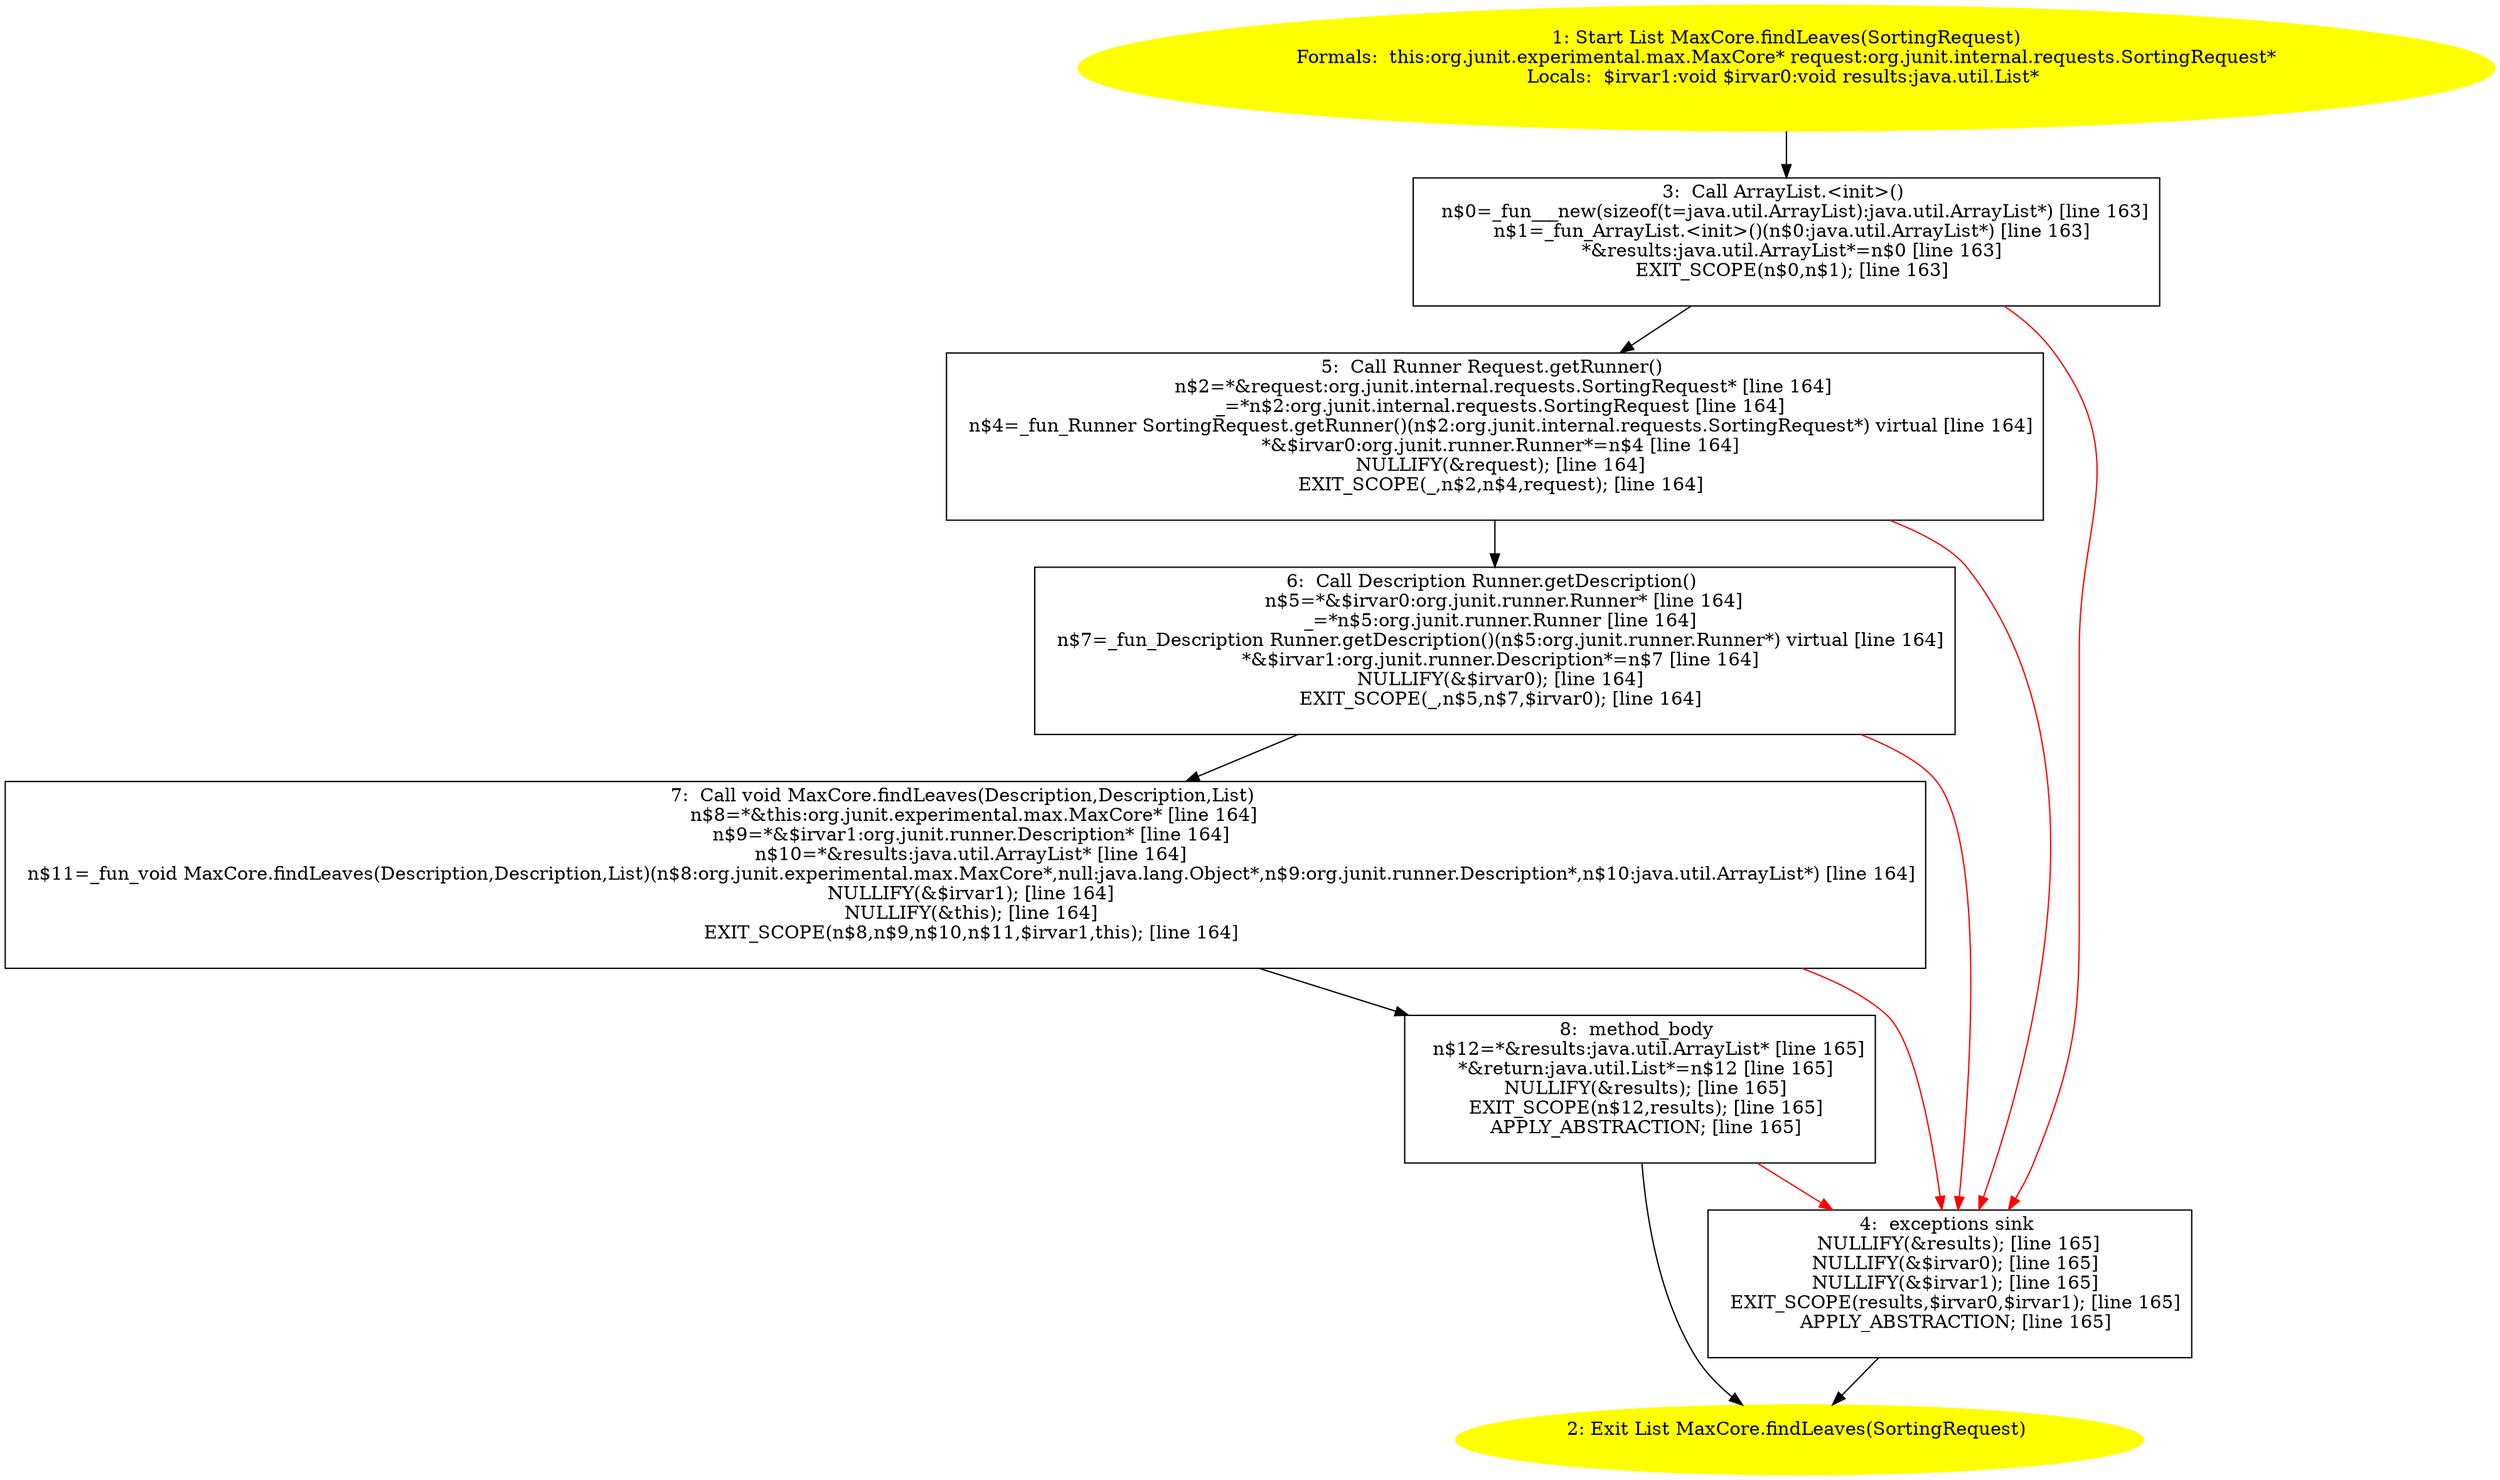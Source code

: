 /* @generated */
digraph cfg {
"org.junit.experimental.max.MaxCore.findLeaves(org.junit.internal.requests.SortingRequest):java.util..ad7455819d20724f0fdc45ad97b255d9_1" [label="1: Start List MaxCore.findLeaves(SortingRequest)\nFormals:  this:org.junit.experimental.max.MaxCore* request:org.junit.internal.requests.SortingRequest*\nLocals:  $irvar1:void $irvar0:void results:java.util.List* \n  " color=yellow style=filled]
	

	 "org.junit.experimental.max.MaxCore.findLeaves(org.junit.internal.requests.SortingRequest):java.util..ad7455819d20724f0fdc45ad97b255d9_1" -> "org.junit.experimental.max.MaxCore.findLeaves(org.junit.internal.requests.SortingRequest):java.util..ad7455819d20724f0fdc45ad97b255d9_3" ;
"org.junit.experimental.max.MaxCore.findLeaves(org.junit.internal.requests.SortingRequest):java.util..ad7455819d20724f0fdc45ad97b255d9_2" [label="2: Exit List MaxCore.findLeaves(SortingRequest) \n  " color=yellow style=filled]
	

"org.junit.experimental.max.MaxCore.findLeaves(org.junit.internal.requests.SortingRequest):java.util..ad7455819d20724f0fdc45ad97b255d9_3" [label="3:  Call ArrayList.<init>() \n   n$0=_fun___new(sizeof(t=java.util.ArrayList):java.util.ArrayList*) [line 163]\n  n$1=_fun_ArrayList.<init>()(n$0:java.util.ArrayList*) [line 163]\n  *&results:java.util.ArrayList*=n$0 [line 163]\n  EXIT_SCOPE(n$0,n$1); [line 163]\n " shape="box"]
	

	 "org.junit.experimental.max.MaxCore.findLeaves(org.junit.internal.requests.SortingRequest):java.util..ad7455819d20724f0fdc45ad97b255d9_3" -> "org.junit.experimental.max.MaxCore.findLeaves(org.junit.internal.requests.SortingRequest):java.util..ad7455819d20724f0fdc45ad97b255d9_5" ;
	 "org.junit.experimental.max.MaxCore.findLeaves(org.junit.internal.requests.SortingRequest):java.util..ad7455819d20724f0fdc45ad97b255d9_3" -> "org.junit.experimental.max.MaxCore.findLeaves(org.junit.internal.requests.SortingRequest):java.util..ad7455819d20724f0fdc45ad97b255d9_4" [color="red" ];
"org.junit.experimental.max.MaxCore.findLeaves(org.junit.internal.requests.SortingRequest):java.util..ad7455819d20724f0fdc45ad97b255d9_4" [label="4:  exceptions sink \n   NULLIFY(&results); [line 165]\n  NULLIFY(&$irvar0); [line 165]\n  NULLIFY(&$irvar1); [line 165]\n  EXIT_SCOPE(results,$irvar0,$irvar1); [line 165]\n  APPLY_ABSTRACTION; [line 165]\n " shape="box"]
	

	 "org.junit.experimental.max.MaxCore.findLeaves(org.junit.internal.requests.SortingRequest):java.util..ad7455819d20724f0fdc45ad97b255d9_4" -> "org.junit.experimental.max.MaxCore.findLeaves(org.junit.internal.requests.SortingRequest):java.util..ad7455819d20724f0fdc45ad97b255d9_2" ;
"org.junit.experimental.max.MaxCore.findLeaves(org.junit.internal.requests.SortingRequest):java.util..ad7455819d20724f0fdc45ad97b255d9_5" [label="5:  Call Runner Request.getRunner() \n   n$2=*&request:org.junit.internal.requests.SortingRequest* [line 164]\n  _=*n$2:org.junit.internal.requests.SortingRequest [line 164]\n  n$4=_fun_Runner SortingRequest.getRunner()(n$2:org.junit.internal.requests.SortingRequest*) virtual [line 164]\n  *&$irvar0:org.junit.runner.Runner*=n$4 [line 164]\n  NULLIFY(&request); [line 164]\n  EXIT_SCOPE(_,n$2,n$4,request); [line 164]\n " shape="box"]
	

	 "org.junit.experimental.max.MaxCore.findLeaves(org.junit.internal.requests.SortingRequest):java.util..ad7455819d20724f0fdc45ad97b255d9_5" -> "org.junit.experimental.max.MaxCore.findLeaves(org.junit.internal.requests.SortingRequest):java.util..ad7455819d20724f0fdc45ad97b255d9_6" ;
	 "org.junit.experimental.max.MaxCore.findLeaves(org.junit.internal.requests.SortingRequest):java.util..ad7455819d20724f0fdc45ad97b255d9_5" -> "org.junit.experimental.max.MaxCore.findLeaves(org.junit.internal.requests.SortingRequest):java.util..ad7455819d20724f0fdc45ad97b255d9_4" [color="red" ];
"org.junit.experimental.max.MaxCore.findLeaves(org.junit.internal.requests.SortingRequest):java.util..ad7455819d20724f0fdc45ad97b255d9_6" [label="6:  Call Description Runner.getDescription() \n   n$5=*&$irvar0:org.junit.runner.Runner* [line 164]\n  _=*n$5:org.junit.runner.Runner [line 164]\n  n$7=_fun_Description Runner.getDescription()(n$5:org.junit.runner.Runner*) virtual [line 164]\n  *&$irvar1:org.junit.runner.Description*=n$7 [line 164]\n  NULLIFY(&$irvar0); [line 164]\n  EXIT_SCOPE(_,n$5,n$7,$irvar0); [line 164]\n " shape="box"]
	

	 "org.junit.experimental.max.MaxCore.findLeaves(org.junit.internal.requests.SortingRequest):java.util..ad7455819d20724f0fdc45ad97b255d9_6" -> "org.junit.experimental.max.MaxCore.findLeaves(org.junit.internal.requests.SortingRequest):java.util..ad7455819d20724f0fdc45ad97b255d9_7" ;
	 "org.junit.experimental.max.MaxCore.findLeaves(org.junit.internal.requests.SortingRequest):java.util..ad7455819d20724f0fdc45ad97b255d9_6" -> "org.junit.experimental.max.MaxCore.findLeaves(org.junit.internal.requests.SortingRequest):java.util..ad7455819d20724f0fdc45ad97b255d9_4" [color="red" ];
"org.junit.experimental.max.MaxCore.findLeaves(org.junit.internal.requests.SortingRequest):java.util..ad7455819d20724f0fdc45ad97b255d9_7" [label="7:  Call void MaxCore.findLeaves(Description,Description,List) \n   n$8=*&this:org.junit.experimental.max.MaxCore* [line 164]\n  n$9=*&$irvar1:org.junit.runner.Description* [line 164]\n  n$10=*&results:java.util.ArrayList* [line 164]\n  n$11=_fun_void MaxCore.findLeaves(Description,Description,List)(n$8:org.junit.experimental.max.MaxCore*,null:java.lang.Object*,n$9:org.junit.runner.Description*,n$10:java.util.ArrayList*) [line 164]\n  NULLIFY(&$irvar1); [line 164]\n  NULLIFY(&this); [line 164]\n  EXIT_SCOPE(n$8,n$9,n$10,n$11,$irvar1,this); [line 164]\n " shape="box"]
	

	 "org.junit.experimental.max.MaxCore.findLeaves(org.junit.internal.requests.SortingRequest):java.util..ad7455819d20724f0fdc45ad97b255d9_7" -> "org.junit.experimental.max.MaxCore.findLeaves(org.junit.internal.requests.SortingRequest):java.util..ad7455819d20724f0fdc45ad97b255d9_8" ;
	 "org.junit.experimental.max.MaxCore.findLeaves(org.junit.internal.requests.SortingRequest):java.util..ad7455819d20724f0fdc45ad97b255d9_7" -> "org.junit.experimental.max.MaxCore.findLeaves(org.junit.internal.requests.SortingRequest):java.util..ad7455819d20724f0fdc45ad97b255d9_4" [color="red" ];
"org.junit.experimental.max.MaxCore.findLeaves(org.junit.internal.requests.SortingRequest):java.util..ad7455819d20724f0fdc45ad97b255d9_8" [label="8:  method_body \n   n$12=*&results:java.util.ArrayList* [line 165]\n  *&return:java.util.List*=n$12 [line 165]\n  NULLIFY(&results); [line 165]\n  EXIT_SCOPE(n$12,results); [line 165]\n  APPLY_ABSTRACTION; [line 165]\n " shape="box"]
	

	 "org.junit.experimental.max.MaxCore.findLeaves(org.junit.internal.requests.SortingRequest):java.util..ad7455819d20724f0fdc45ad97b255d9_8" -> "org.junit.experimental.max.MaxCore.findLeaves(org.junit.internal.requests.SortingRequest):java.util..ad7455819d20724f0fdc45ad97b255d9_2" ;
	 "org.junit.experimental.max.MaxCore.findLeaves(org.junit.internal.requests.SortingRequest):java.util..ad7455819d20724f0fdc45ad97b255d9_8" -> "org.junit.experimental.max.MaxCore.findLeaves(org.junit.internal.requests.SortingRequest):java.util..ad7455819d20724f0fdc45ad97b255d9_4" [color="red" ];
}
